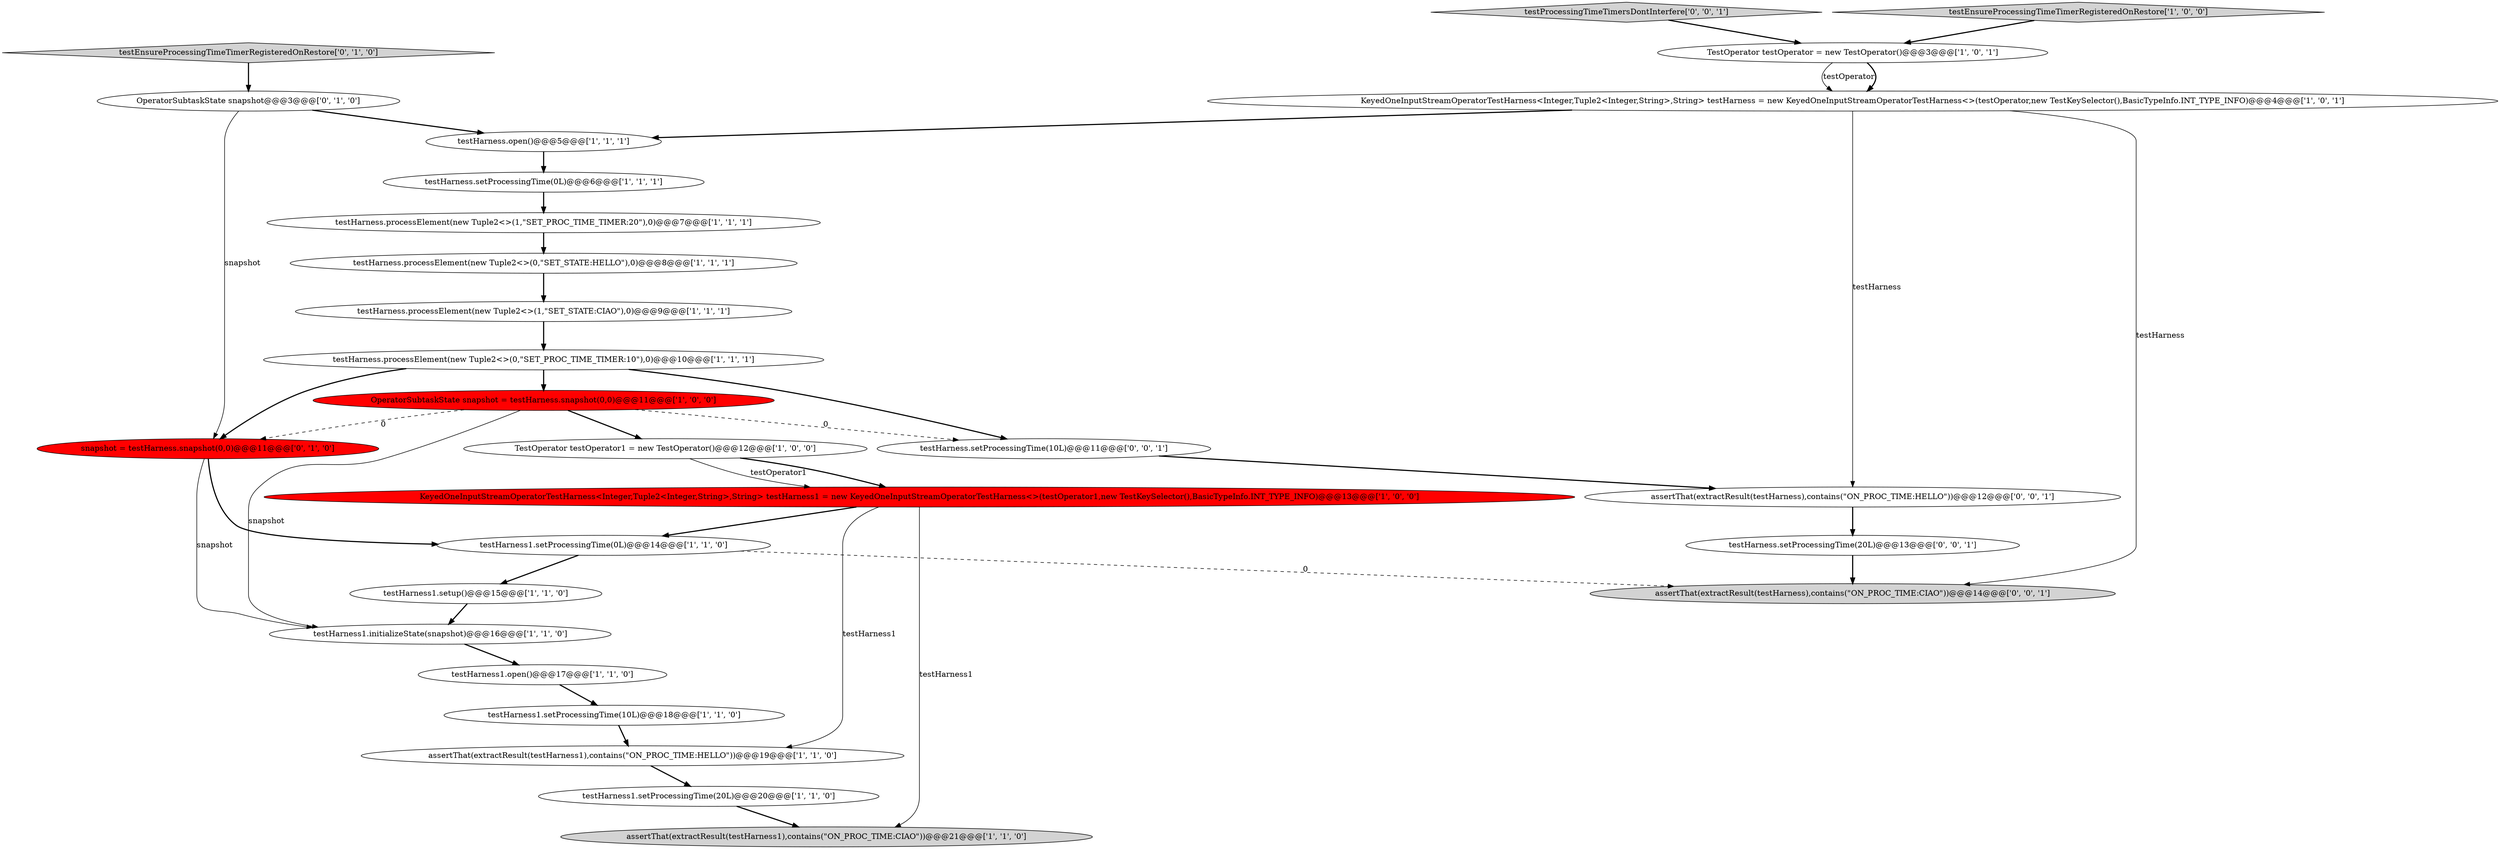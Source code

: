 digraph {
3 [style = filled, label = "KeyedOneInputStreamOperatorTestHarness<Integer,Tuple2<Integer,String>,String> testHarness1 = new KeyedOneInputStreamOperatorTestHarness<>(testOperator1,new TestKeySelector(),BasicTypeInfo.INT_TYPE_INFO)@@@13@@@['1', '0', '0']", fillcolor = red, shape = ellipse image = "AAA1AAABBB1BBB"];
16 [style = filled, label = "testHarness1.setProcessingTime(10L)@@@18@@@['1', '1', '0']", fillcolor = white, shape = ellipse image = "AAA0AAABBB1BBB"];
7 [style = filled, label = "testHarness1.open()@@@17@@@['1', '1', '0']", fillcolor = white, shape = ellipse image = "AAA0AAABBB1BBB"];
1 [style = filled, label = "testHarness.processElement(new Tuple2<>(1,\"SET_STATE:CIAO\"),0)@@@9@@@['1', '1', '1']", fillcolor = white, shape = ellipse image = "AAA0AAABBB1BBB"];
19 [style = filled, label = "testHarness1.setProcessingTime(0L)@@@14@@@['1', '1', '0']", fillcolor = white, shape = ellipse image = "AAA0AAABBB1BBB"];
22 [style = filled, label = "snapshot = testHarness.snapshot(0,0)@@@11@@@['0', '1', '0']", fillcolor = red, shape = ellipse image = "AAA1AAABBB2BBB"];
15 [style = filled, label = "TestOperator testOperator = new TestOperator()@@@3@@@['1', '0', '1']", fillcolor = white, shape = ellipse image = "AAA0AAABBB1BBB"];
17 [style = filled, label = "testHarness.processElement(new Tuple2<>(0,\"SET_PROC_TIME_TIMER:10\"),0)@@@10@@@['1', '1', '1']", fillcolor = white, shape = ellipse image = "AAA0AAABBB1BBB"];
10 [style = filled, label = "testHarness.processElement(new Tuple2<>(0,\"SET_STATE:HELLO\"),0)@@@8@@@['1', '1', '1']", fillcolor = white, shape = ellipse image = "AAA0AAABBB1BBB"];
4 [style = filled, label = "testHarness1.setup()@@@15@@@['1', '1', '0']", fillcolor = white, shape = ellipse image = "AAA0AAABBB1BBB"];
20 [style = filled, label = "testEnsureProcessingTimeTimerRegisteredOnRestore['0', '1', '0']", fillcolor = lightgray, shape = diamond image = "AAA0AAABBB2BBB"];
21 [style = filled, label = "OperatorSubtaskState snapshot@@@3@@@['0', '1', '0']", fillcolor = white, shape = ellipse image = "AAA0AAABBB2BBB"];
27 [style = filled, label = "assertThat(extractResult(testHarness),contains(\"ON_PROC_TIME:HELLO\"))@@@12@@@['0', '0', '1']", fillcolor = white, shape = ellipse image = "AAA0AAABBB3BBB"];
25 [style = filled, label = "testHarness.setProcessingTime(20L)@@@13@@@['0', '0', '1']", fillcolor = white, shape = ellipse image = "AAA0AAABBB3BBB"];
11 [style = filled, label = "assertThat(extractResult(testHarness1),contains(\"ON_PROC_TIME:CIAO\"))@@@21@@@['1', '1', '0']", fillcolor = lightgray, shape = ellipse image = "AAA0AAABBB1BBB"];
24 [style = filled, label = "testProcessingTimeTimersDontInterfere['0', '0', '1']", fillcolor = lightgray, shape = diamond image = "AAA0AAABBB3BBB"];
2 [style = filled, label = "testHarness.open()@@@5@@@['1', '1', '1']", fillcolor = white, shape = ellipse image = "AAA0AAABBB1BBB"];
23 [style = filled, label = "testHarness.setProcessingTime(10L)@@@11@@@['0', '0', '1']", fillcolor = white, shape = ellipse image = "AAA0AAABBB3BBB"];
18 [style = filled, label = "testEnsureProcessingTimeTimerRegisteredOnRestore['1', '0', '0']", fillcolor = lightgray, shape = diamond image = "AAA0AAABBB1BBB"];
13 [style = filled, label = "testHarness.setProcessingTime(0L)@@@6@@@['1', '1', '1']", fillcolor = white, shape = ellipse image = "AAA0AAABBB1BBB"];
14 [style = filled, label = "testHarness1.initializeState(snapshot)@@@16@@@['1', '1', '0']", fillcolor = white, shape = ellipse image = "AAA0AAABBB1BBB"];
12 [style = filled, label = "TestOperator testOperator1 = new TestOperator()@@@12@@@['1', '0', '0']", fillcolor = white, shape = ellipse image = "AAA0AAABBB1BBB"];
26 [style = filled, label = "assertThat(extractResult(testHarness),contains(\"ON_PROC_TIME:CIAO\"))@@@14@@@['0', '0', '1']", fillcolor = lightgray, shape = ellipse image = "AAA0AAABBB3BBB"];
8 [style = filled, label = "testHarness1.setProcessingTime(20L)@@@20@@@['1', '1', '0']", fillcolor = white, shape = ellipse image = "AAA0AAABBB1BBB"];
0 [style = filled, label = "testHarness.processElement(new Tuple2<>(1,\"SET_PROC_TIME_TIMER:20\"),0)@@@7@@@['1', '1', '1']", fillcolor = white, shape = ellipse image = "AAA0AAABBB1BBB"];
5 [style = filled, label = "assertThat(extractResult(testHarness1),contains(\"ON_PROC_TIME:HELLO\"))@@@19@@@['1', '1', '0']", fillcolor = white, shape = ellipse image = "AAA0AAABBB1BBB"];
6 [style = filled, label = "OperatorSubtaskState snapshot = testHarness.snapshot(0,0)@@@11@@@['1', '0', '0']", fillcolor = red, shape = ellipse image = "AAA1AAABBB1BBB"];
9 [style = filled, label = "KeyedOneInputStreamOperatorTestHarness<Integer,Tuple2<Integer,String>,String> testHarness = new KeyedOneInputStreamOperatorTestHarness<>(testOperator,new TestKeySelector(),BasicTypeInfo.INT_TYPE_INFO)@@@4@@@['1', '0', '1']", fillcolor = white, shape = ellipse image = "AAA0AAABBB1BBB"];
5->8 [style = bold, label=""];
12->3 [style = solid, label="testOperator1"];
4->14 [style = bold, label=""];
23->27 [style = bold, label=""];
22->19 [style = bold, label=""];
17->6 [style = bold, label=""];
9->2 [style = bold, label=""];
9->27 [style = solid, label="testHarness"];
18->15 [style = bold, label=""];
21->22 [style = solid, label="snapshot"];
17->22 [style = bold, label=""];
3->5 [style = solid, label="testHarness1"];
3->11 [style = solid, label="testHarness1"];
17->23 [style = bold, label=""];
6->22 [style = dashed, label="0"];
1->17 [style = bold, label=""];
14->7 [style = bold, label=""];
2->13 [style = bold, label=""];
21->2 [style = bold, label=""];
20->21 [style = bold, label=""];
15->9 [style = solid, label="testOperator"];
0->10 [style = bold, label=""];
22->14 [style = solid, label="snapshot"];
19->26 [style = dashed, label="0"];
3->19 [style = bold, label=""];
15->9 [style = bold, label=""];
7->16 [style = bold, label=""];
25->26 [style = bold, label=""];
16->5 [style = bold, label=""];
12->3 [style = bold, label=""];
19->4 [style = bold, label=""];
10->1 [style = bold, label=""];
8->11 [style = bold, label=""];
27->25 [style = bold, label=""];
6->14 [style = solid, label="snapshot"];
6->23 [style = dashed, label="0"];
9->26 [style = solid, label="testHarness"];
13->0 [style = bold, label=""];
24->15 [style = bold, label=""];
6->12 [style = bold, label=""];
}
